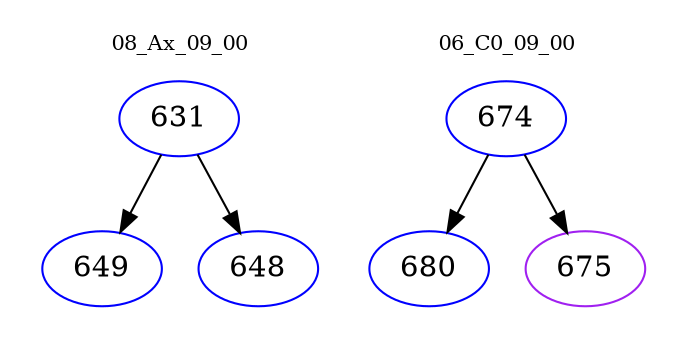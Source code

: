 digraph{
subgraph cluster_0 {
color = white
label = "08_Ax_09_00";
fontsize=10;
T0_631 [label="631", color="blue"]
T0_631 -> T0_649 [color="black"]
T0_649 [label="649", color="blue"]
T0_631 -> T0_648 [color="black"]
T0_648 [label="648", color="blue"]
}
subgraph cluster_1 {
color = white
label = "06_C0_09_00";
fontsize=10;
T1_674 [label="674", color="blue"]
T1_674 -> T1_680 [color="black"]
T1_680 [label="680", color="blue"]
T1_674 -> T1_675 [color="black"]
T1_675 [label="675", color="purple"]
}
}
